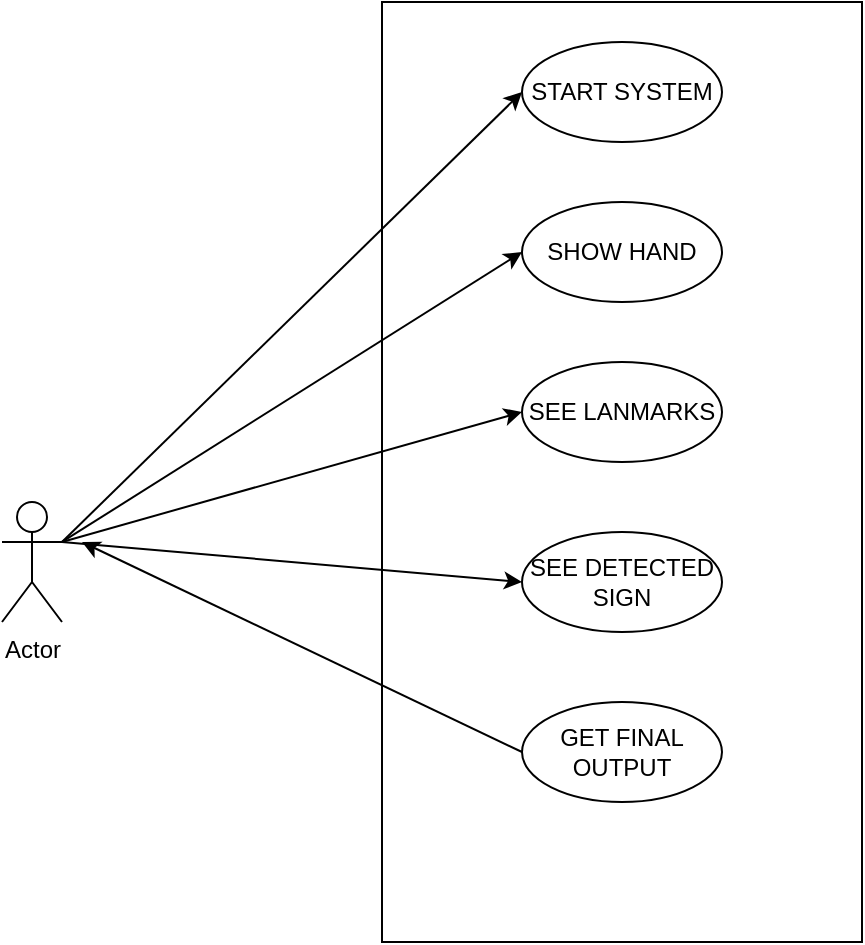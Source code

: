 <mxfile version="17.4.2" type="device"><diagram id="LeYI7woi4vCwuj1B1hMD" name="Page-1"><mxGraphModel dx="932" dy="615" grid="1" gridSize="10" guides="1" tooltips="1" connect="1" arrows="1" fold="1" page="1" pageScale="1" pageWidth="1530" pageHeight="670" math="0" shadow="0"><root><mxCell id="0"/><mxCell id="1" parent="0"/><mxCell id="X_N-HBDT4-hQ39l_RF8k-17" value="" style="rounded=0;whiteSpace=wrap;html=1;fillColor=none;" parent="1" vertex="1"><mxGeometry x="320" y="20" width="240" height="470" as="geometry"/></mxCell><mxCell id="X_N-HBDT4-hQ39l_RF8k-1" value="START SYSTEM" style="ellipse;whiteSpace=wrap;html=1;" parent="1" vertex="1"><mxGeometry x="390" y="40" width="100" height="50" as="geometry"/></mxCell><mxCell id="X_N-HBDT4-hQ39l_RF8k-4" value="SHOW HAND" style="ellipse;whiteSpace=wrap;html=1;" parent="1" vertex="1"><mxGeometry x="390" y="120" width="100" height="50" as="geometry"/></mxCell><mxCell id="X_N-HBDT4-hQ39l_RF8k-5" value="SEE LANMARKS" style="ellipse;whiteSpace=wrap;html=1;" parent="1" vertex="1"><mxGeometry x="390" y="200" width="100" height="50" as="geometry"/></mxCell><mxCell id="X_N-HBDT4-hQ39l_RF8k-14" style="edgeStyle=none;rounded=0;orthogonalLoop=1;jettySize=auto;html=1;exitX=0;exitY=0.5;exitDx=0;exitDy=0;" parent="1" source="X_N-HBDT4-hQ39l_RF8k-6" edge="1"><mxGeometry relative="1" as="geometry"><mxPoint x="170" y="290" as="targetPoint"/></mxGeometry></mxCell><mxCell id="X_N-HBDT4-hQ39l_RF8k-6" value="GET FINAL OUTPUT" style="ellipse;whiteSpace=wrap;html=1;" parent="1" vertex="1"><mxGeometry x="390" y="370" width="100" height="50" as="geometry"/></mxCell><mxCell id="X_N-HBDT4-hQ39l_RF8k-9" style="rounded=0;orthogonalLoop=1;jettySize=auto;html=1;exitX=1;exitY=0.333;exitDx=0;exitDy=0;exitPerimeter=0;entryX=0;entryY=0.5;entryDx=0;entryDy=0;" parent="1" source="X_N-HBDT4-hQ39l_RF8k-8" target="X_N-HBDT4-hQ39l_RF8k-1" edge="1"><mxGeometry relative="1" as="geometry"/></mxCell><mxCell id="X_N-HBDT4-hQ39l_RF8k-10" style="edgeStyle=none;rounded=0;orthogonalLoop=1;jettySize=auto;html=1;exitX=1;exitY=0.333;exitDx=0;exitDy=0;exitPerimeter=0;entryX=0;entryY=0.5;entryDx=0;entryDy=0;" parent="1" source="X_N-HBDT4-hQ39l_RF8k-8" target="X_N-HBDT4-hQ39l_RF8k-4" edge="1"><mxGeometry relative="1" as="geometry"/></mxCell><mxCell id="X_N-HBDT4-hQ39l_RF8k-11" style="edgeStyle=none;rounded=0;orthogonalLoop=1;jettySize=auto;html=1;exitX=1;exitY=0.333;exitDx=0;exitDy=0;exitPerimeter=0;entryX=0;entryY=0.5;entryDx=0;entryDy=0;" parent="1" source="X_N-HBDT4-hQ39l_RF8k-8" target="X_N-HBDT4-hQ39l_RF8k-5" edge="1"><mxGeometry relative="1" as="geometry"/></mxCell><mxCell id="X_N-HBDT4-hQ39l_RF8k-16" style="edgeStyle=none;rounded=0;orthogonalLoop=1;jettySize=auto;html=1;exitX=1;exitY=0.333;exitDx=0;exitDy=0;exitPerimeter=0;entryX=0;entryY=0.5;entryDx=0;entryDy=0;" parent="1" source="X_N-HBDT4-hQ39l_RF8k-8" target="X_N-HBDT4-hQ39l_RF8k-15" edge="1"><mxGeometry relative="1" as="geometry"/></mxCell><mxCell id="X_N-HBDT4-hQ39l_RF8k-8" value="Actor" style="shape=umlActor;verticalLabelPosition=bottom;verticalAlign=top;html=1;outlineConnect=0;" parent="1" vertex="1"><mxGeometry x="130" y="270" width="30" height="60" as="geometry"/></mxCell><mxCell id="X_N-HBDT4-hQ39l_RF8k-15" value="SEE DETECTED SIGN" style="ellipse;whiteSpace=wrap;html=1;" parent="1" vertex="1"><mxGeometry x="390" y="285" width="100" height="50" as="geometry"/></mxCell></root></mxGraphModel></diagram></mxfile>